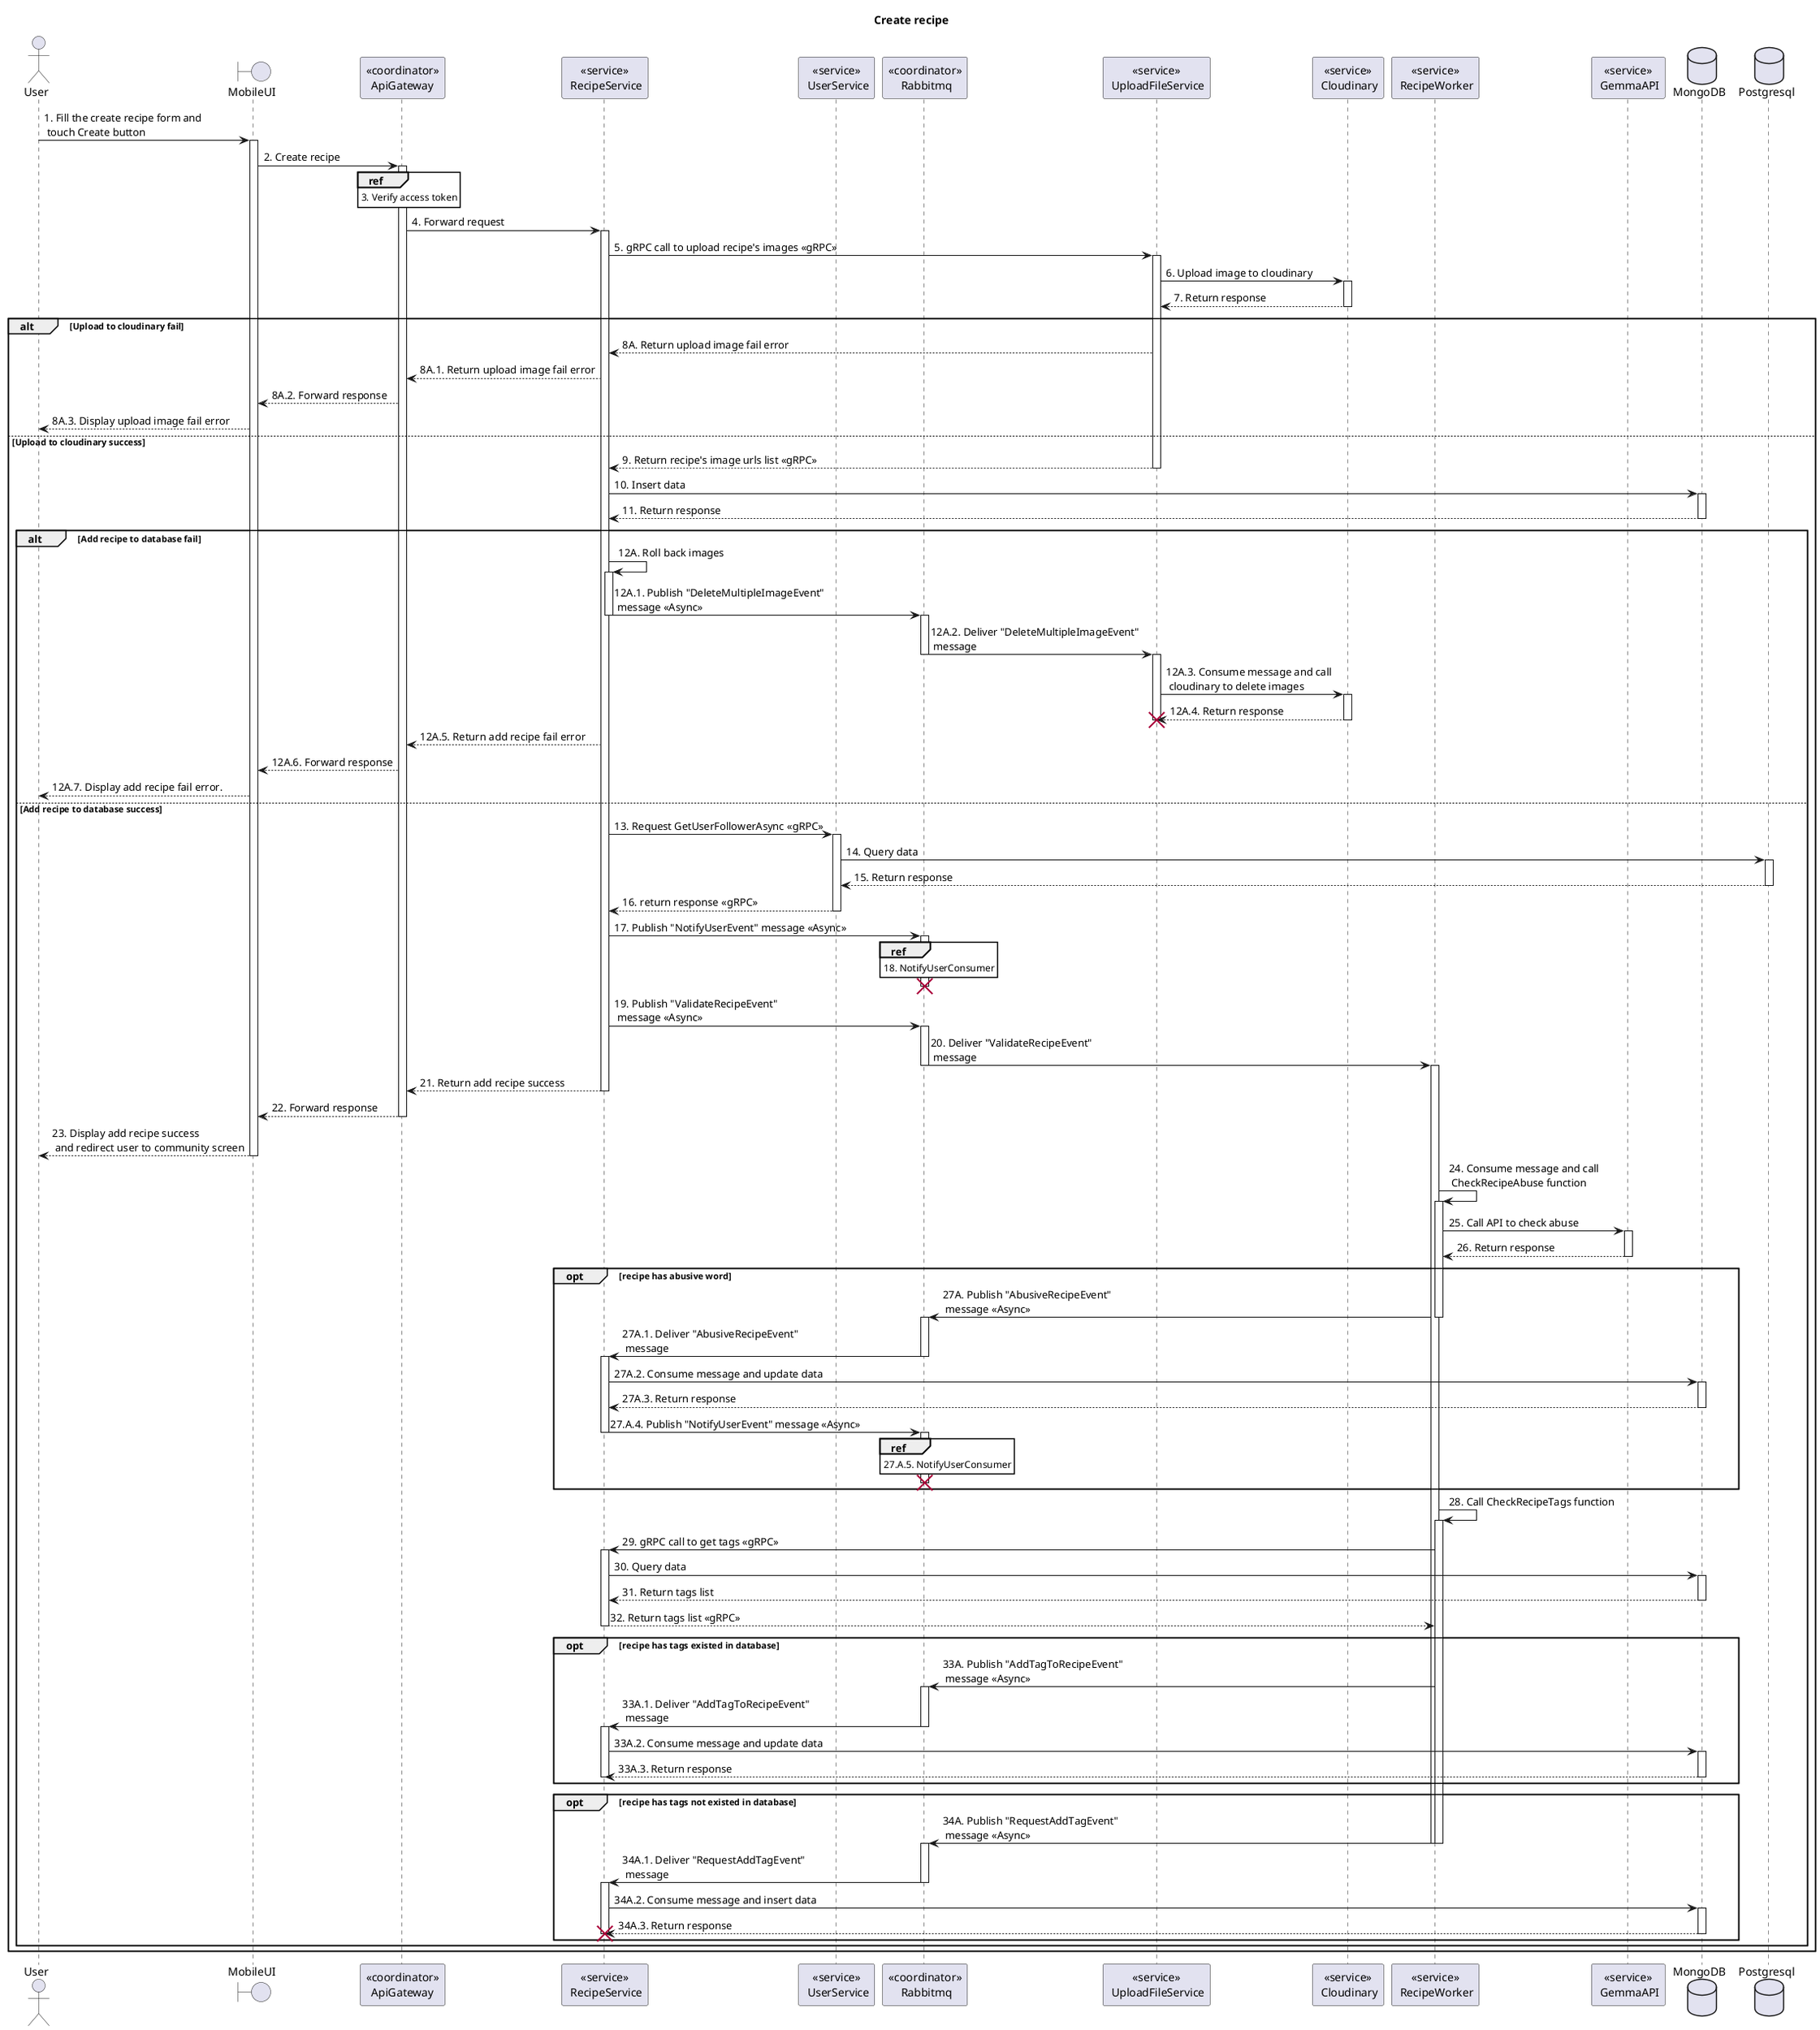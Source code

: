 @startuml Sequence
title "Create recipe"
' Style section
<style>
  sequenceDiagram {
    reference {
      BackGroundColor white
    }
}
</style>

actor User
boundary MobileUI 
participant "<<coordinator>>\nApiGateway" as ApiGateway
participant "<<service>>\n RecipeService" as RecipeService
participant "<<service>>\n UserService" as UserService
participant "<<coordinator>>\n Rabbitmq" as Rabbitmq
participant "<<service>>\n UploadFileService" as UploadFileService
participant "<<service>>\n Cloudinary" as Cloudinary
participant "<<service>>\n RecipeWorker" as RecipeWorker
participant "<<service>>\n GemmaAPI" as GemmaAPI
database MongoDB
database Postgresql

User -> MobileUI++: 1. Fill the create recipe form and \n touch Create button

MobileUI -> ApiGateway++: 2. Create recipe

ref over ApiGateway: 3. Verify access token

ApiGateway -> RecipeService++: 4. Forward request

RecipeService -> UploadFileService++: 5. gRPC call to upload recipe's images <<gRPC>>
UploadFileService -> Cloudinary++: 6. Upload image to cloudinary
UploadFileService <-- Cloudinary--: 7. Return response

alt Upload to cloudinary fail
    RecipeService <-- UploadFileService: 8A. Return upload image fail error
    ApiGateway <-- RecipeService: 8A.1. Return upload image fail error
    MobileUI <-- ApiGateway: 8A.2. Forward response
    User <-- MobileUI: 8A.3. Display upload image fail error
else Upload to cloudinary success 
    RecipeService <-- UploadFileService--: 9. Return recipe's image urls list <<gRPC>>
    RecipeService -> MongoDB++: 10. Insert data
    RecipeService <-- MongoDB--: 11. Return response
    alt Add recipe to database fail
        RecipeService -> RecipeService: 12A. Roll back images
        activate RecipeService
        RecipeService -> Rabbitmq: 12A.1. Publish "DeleteMultipleImageEvent" \n message <<Async>>
        deactivate RecipeService
        activate Rabbitmq
        Rabbitmq -> UploadFileService: 12A.2. Deliver "DeleteMultipleImageEvent"\n message
        deactivate Rabbitmq
        activate UploadFileService
        UploadFileService -> Cloudinary++: 12A.3. Consume message and call \n cloudinary to delete images
        UploadFileService <-- Cloudinary--: 12A.4. Return response
        destroy UploadFileService
        deactivate UploadFileService
        ApiGateway <-- RecipeService: 12A.5. Return add recipe fail error
        MobileUI <-- ApiGateway: 12A.6. Forward response
        User <-- MobileUI: 12A.7. Display add recipe fail error.
    else Add recipe to database success
        RecipeService -> UserService++: 13. Request GetUserFollowerAsync <<gRPC>>
        UserService -> Postgresql++: 14. Query data
        UserService <-- Postgresql--: 15. Return response
        RecipeService <-- UserService--: 16. return response <<gRPC>>

        RecipeService -> Rabbitmq++: 17. Publish "NotifyUserEvent" message <<Async>>
        ref over Rabbitmq: 18. NotifyUserConsumer
        RecipeService -[hidden]-> Rabbitmq
        deactivate Rabbitmq
        destroy Rabbitmq

        RecipeService -> Rabbitmq++: 19. Publish "ValidateRecipeEvent" \n message <<Async>>
        Rabbitmq -> RecipeWorker: 20. Deliver "ValidateRecipeEvent"\n message
        deactivate Rabbitmq
        activate RecipeWorker
        ApiGateway <-- RecipeService--: 21. Return add recipe success
        MobileUI <-- ApiGateway--: 22. Forward response
        User <-- MobileUI--: 23. Display add recipe success\n and redirect user to community screen

        RecipeWorker -> RecipeWorker: 24. Consume message and call \n CheckRecipeAbuse function
        activate RecipeWorker
        RecipeWorker -> GemmaAPI++: 25. Call API to check abuse
        RecipeWorker <-- GemmaAPI--: 26. Return response

        opt recipe has abusive word
            RecipeWorker -> Rabbitmq: 27A. Publish "AbusiveRecipeEvent" \n message <<Async>>
            deactivate RecipeWorker
            activate Rabbitmq
            Rabbitmq -> RecipeService: 27A.1. Deliver "AbusiveRecipeEvent"\n message
            deactivate Rabbitmq
            activate RecipeService
            RecipeService -> MongoDB++: 27A.2. Consume message and update data
            RecipeService <-- MongoDB--: 27A.3. Return response
            RecipeService -> Rabbitmq: 27.A.4. Publish "NotifyUserEvent" message <<Async>>
            ref over Rabbitmq: 27.A.5. NotifyUserConsumer
            deactivate RecipeService
            activate Rabbitmq
            RecipeWorker -[hidden]-> Rabbitmq
            destroy Rabbitmq
            deactivate Rabbitmq
        end opt

        RecipeWorker -> RecipeWorker++: 28. Call CheckRecipeTags function
        RecipeWorker -> RecipeService++: 29. gRPC call to get tags <<gRPC>>
        RecipeService -> MongoDB++: 30. Query data
        RecipeService <-- MongoDB--: 31. Return tags list
        RecipeWorker <-- RecipeService--: 32. Return tags list <<gRPC>>
        opt recipe has tags existed in database
            RecipeWorker -> Rabbitmq++: 33A. Publish "AddTagToRecipeEvent" \n message <<Async>>
            Rabbitmq -> RecipeService: 33A.1. Deliver "AddTagToRecipeEvent"\n message
            deactivate Rabbitmq
            activate RecipeService
            RecipeService -> MongoDB++: 33A.2. Consume message and update data
            RecipeService <-- MongoDB--: 33A.3. Return response
            deactivate Rabbitmq

            deactivate RecipeService
        end opt

        opt recipe has tags not existed in database
            RecipeWorker -> Rabbitmq: 34A. Publish "RequestAddTagEvent" \n message <<Async>>
            deactivate RecipeWorker
            deactivate RecipeWorker
            activate Rabbitmq
            Rabbitmq -> RecipeService: 34A.1. Deliver "RequestAddTagEvent"\n message
            deactivate Rabbitmq
            deactivate Rabbitmq
            activate RecipeService
            RecipeService -> MongoDB++: 34A.2. Consume message and insert data
            RecipeService <-- MongoDB--: 34A.3. Return response
            destroy RecipeService
            deactivate RecipeService
        end opt
    end alt
end alt

@enduml
